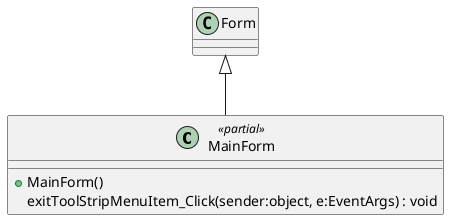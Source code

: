 @startuml
class MainForm <<partial>> {
    + MainForm()
    exitToolStripMenuItem_Click(sender:object, e:EventArgs) : void
}
Form <|-- MainForm
@enduml
